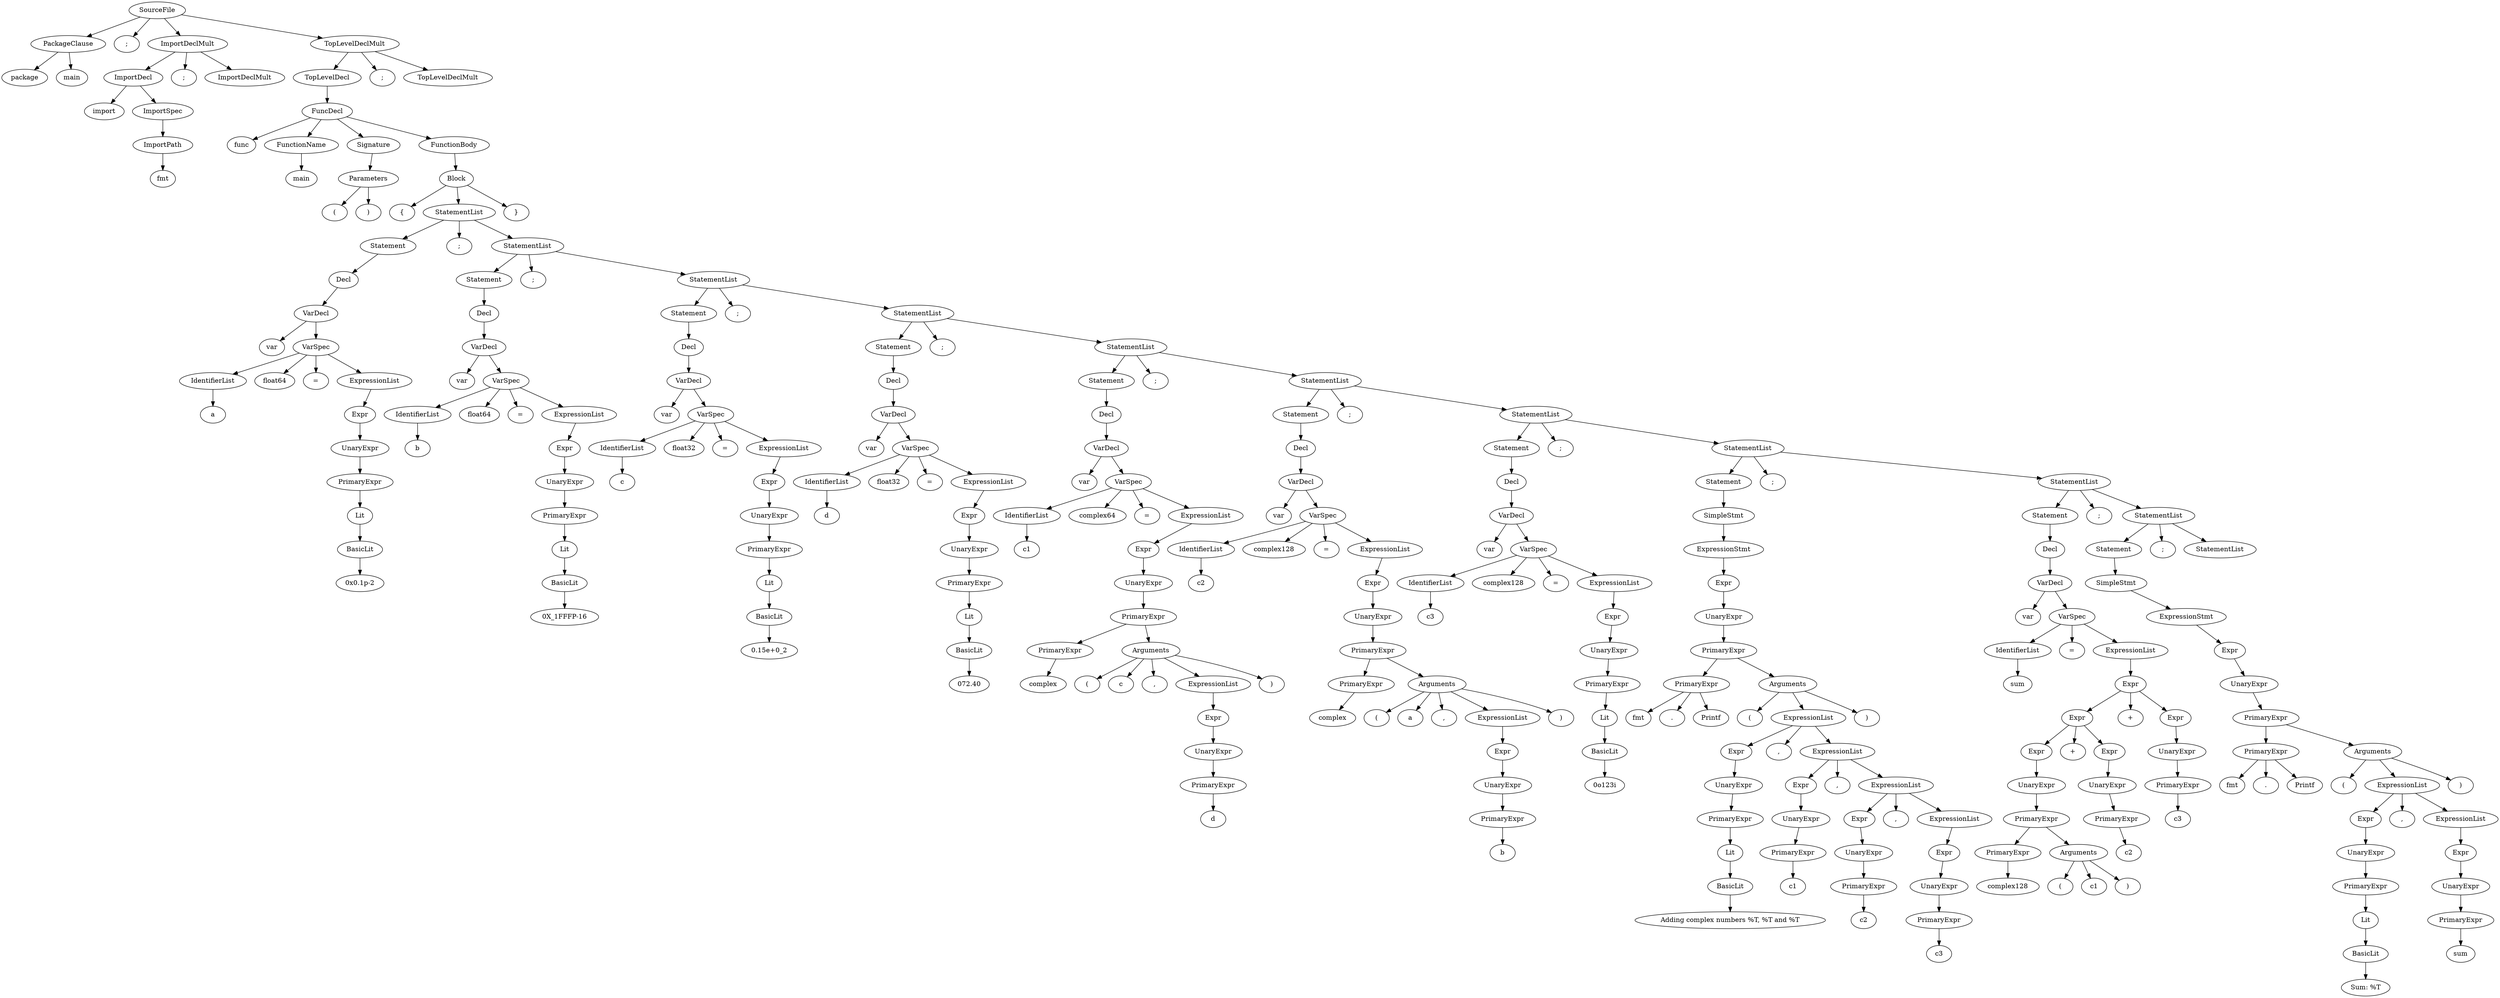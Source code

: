 digraph ParseTree {
0[label="SourceFile"]; 1[label="PackageClause"]; 0->1 ;
1[label="PackageClause"]; 2[label="package"]; 1->2 ;
1[label="PackageClause"]; 3[label="main"]; 1->3 ;
0[label="SourceFile"]; 4[label=";"]; 0->4 ;
0[label="SourceFile"]; 5[label="ImportDeclMult"]; 0->5 ;
5[label="ImportDeclMult"]; 6[label="ImportDecl"]; 5->6 ;
6[label="ImportDecl"]; 7[label="import"]; 6->7 ;
6[label="ImportDecl"]; 8[label="ImportSpec"]; 6->8 ;
8[label="ImportSpec"]; 9[label="ImportPath"]; 8->9 ;
9[label="ImportPath"]; 10[label="fmt"]; 9->10 ;
5[label="ImportDeclMult"]; 11[label=";"]; 5->11 ;
5[label="ImportDeclMult"]; 12[label="ImportDeclMult"]; 5->12 ;
0[label="SourceFile"]; 13[label="TopLevelDeclMult"]; 0->13 ;
13[label="TopLevelDeclMult"]; 14[label="TopLevelDecl"]; 13->14 ;
14[label="TopLevelDecl"]; 15[label="FuncDecl"]; 14->15 ;
15[label="FuncDecl"]; 16[label="func"]; 15->16 ;
15[label="FuncDecl"]; 17[label="FunctionName"]; 15->17 ;
17[label="FunctionName"]; 18[label="main"]; 17->18 ;
15[label="FuncDecl"]; 19[label="Signature"]; 15->19 ;
19[label="Signature"]; 20[label="Parameters"]; 19->20 ;
20[label="Parameters"]; 21[label="("]; 20->21 ;
20[label="Parameters"]; 22[label=")"]; 20->22 ;
15[label="FuncDecl"]; 23[label="FunctionBody"]; 15->23 ;
23[label="FunctionBody"]; 24[label="Block"]; 23->24 ;
24[label="Block"]; 25[label="{"]; 24->25 ;
24[label="Block"]; 26[label="StatementList"]; 24->26 ;
26[label="StatementList"]; 27[label="Statement"]; 26->27 ;
27[label="Statement"]; 28[label="Decl"]; 27->28 ;
28[label="Decl"]; 29[label="VarDecl"]; 28->29 ;
29[label="VarDecl"]; 30[label="var"]; 29->30 ;
29[label="VarDecl"]; 31[label="VarSpec"]; 29->31 ;
31[label="VarSpec"]; 32[label="IdentifierList"]; 31->32 ;
32[label="IdentifierList"]; 33[label="a"]; 32->33 ;
31[label="VarSpec"]; 34[label="float64"]; 31->34 ;
31[label="VarSpec"]; 35[label="="]; 31->35 ;
31[label="VarSpec"]; 36[label="ExpressionList"]; 31->36 ;
36[label="ExpressionList"]; 37[label="Expr"]; 36->37 ;
37[label="Expr"]; 38[label="UnaryExpr"]; 37->38 ;
38[label="UnaryExpr"]; 39[label="PrimaryExpr"]; 38->39 ;
39[label="PrimaryExpr"]; 40[label="Lit"]; 39->40 ;
40[label="Lit"]; 41[label="BasicLit"]; 40->41 ;
41[label="BasicLit"]; 42[label="0x0.1p-2"]; 41->42 ;
26[label="StatementList"]; 43[label=";"]; 26->43 ;
26[label="StatementList"]; 44[label="StatementList"]; 26->44 ;
44[label="StatementList"]; 45[label="Statement"]; 44->45 ;
45[label="Statement"]; 46[label="Decl"]; 45->46 ;
46[label="Decl"]; 47[label="VarDecl"]; 46->47 ;
47[label="VarDecl"]; 48[label="var"]; 47->48 ;
47[label="VarDecl"]; 49[label="VarSpec"]; 47->49 ;
49[label="VarSpec"]; 50[label="IdentifierList"]; 49->50 ;
50[label="IdentifierList"]; 51[label="b"]; 50->51 ;
49[label="VarSpec"]; 52[label="float64"]; 49->52 ;
49[label="VarSpec"]; 53[label="="]; 49->53 ;
49[label="VarSpec"]; 54[label="ExpressionList"]; 49->54 ;
54[label="ExpressionList"]; 55[label="Expr"]; 54->55 ;
55[label="Expr"]; 56[label="UnaryExpr"]; 55->56 ;
56[label="UnaryExpr"]; 57[label="PrimaryExpr"]; 56->57 ;
57[label="PrimaryExpr"]; 58[label="Lit"]; 57->58 ;
58[label="Lit"]; 59[label="BasicLit"]; 58->59 ;
59[label="BasicLit"]; 60[label="0X_1FFFP-16"]; 59->60 ;
44[label="StatementList"]; 61[label=";"]; 44->61 ;
44[label="StatementList"]; 62[label="StatementList"]; 44->62 ;
62[label="StatementList"]; 63[label="Statement"]; 62->63 ;
63[label="Statement"]; 64[label="Decl"]; 63->64 ;
64[label="Decl"]; 65[label="VarDecl"]; 64->65 ;
65[label="VarDecl"]; 66[label="var"]; 65->66 ;
65[label="VarDecl"]; 67[label="VarSpec"]; 65->67 ;
67[label="VarSpec"]; 68[label="IdentifierList"]; 67->68 ;
68[label="IdentifierList"]; 69[label="c"]; 68->69 ;
67[label="VarSpec"]; 70[label="float32"]; 67->70 ;
67[label="VarSpec"]; 71[label="="]; 67->71 ;
67[label="VarSpec"]; 72[label="ExpressionList"]; 67->72 ;
72[label="ExpressionList"]; 73[label="Expr"]; 72->73 ;
73[label="Expr"]; 74[label="UnaryExpr"]; 73->74 ;
74[label="UnaryExpr"]; 75[label="PrimaryExpr"]; 74->75 ;
75[label="PrimaryExpr"]; 76[label="Lit"]; 75->76 ;
76[label="Lit"]; 77[label="BasicLit"]; 76->77 ;
77[label="BasicLit"]; 78[label="0.15e+0_2"]; 77->78 ;
62[label="StatementList"]; 79[label=";"]; 62->79 ;
62[label="StatementList"]; 80[label="StatementList"]; 62->80 ;
80[label="StatementList"]; 81[label="Statement"]; 80->81 ;
81[label="Statement"]; 82[label="Decl"]; 81->82 ;
82[label="Decl"]; 83[label="VarDecl"]; 82->83 ;
83[label="VarDecl"]; 84[label="var"]; 83->84 ;
83[label="VarDecl"]; 85[label="VarSpec"]; 83->85 ;
85[label="VarSpec"]; 86[label="IdentifierList"]; 85->86 ;
86[label="IdentifierList"]; 87[label="d"]; 86->87 ;
85[label="VarSpec"]; 88[label="float32"]; 85->88 ;
85[label="VarSpec"]; 89[label="="]; 85->89 ;
85[label="VarSpec"]; 90[label="ExpressionList"]; 85->90 ;
90[label="ExpressionList"]; 91[label="Expr"]; 90->91 ;
91[label="Expr"]; 92[label="UnaryExpr"]; 91->92 ;
92[label="UnaryExpr"]; 93[label="PrimaryExpr"]; 92->93 ;
93[label="PrimaryExpr"]; 94[label="Lit"]; 93->94 ;
94[label="Lit"]; 95[label="BasicLit"]; 94->95 ;
95[label="BasicLit"]; 96[label="072.40"]; 95->96 ;
80[label="StatementList"]; 97[label=";"]; 80->97 ;
80[label="StatementList"]; 98[label="StatementList"]; 80->98 ;
98[label="StatementList"]; 99[label="Statement"]; 98->99 ;
99[label="Statement"]; 100[label="Decl"]; 99->100 ;
100[label="Decl"]; 101[label="VarDecl"]; 100->101 ;
101[label="VarDecl"]; 102[label="var"]; 101->102 ;
101[label="VarDecl"]; 103[label="VarSpec"]; 101->103 ;
103[label="VarSpec"]; 104[label="IdentifierList"]; 103->104 ;
104[label="IdentifierList"]; 105[label="c1"]; 104->105 ;
103[label="VarSpec"]; 106[label="complex64"]; 103->106 ;
103[label="VarSpec"]; 107[label="="]; 103->107 ;
103[label="VarSpec"]; 108[label="ExpressionList"]; 103->108 ;
108[label="ExpressionList"]; 109[label="Expr"]; 108->109 ;
109[label="Expr"]; 110[label="UnaryExpr"]; 109->110 ;
110[label="UnaryExpr"]; 111[label="PrimaryExpr"]; 110->111 ;
111[label="PrimaryExpr"]; 112[label="PrimaryExpr"]; 111->112 ;
112[label="PrimaryExpr"]; 113[label="complex"]; 112->113 ;
111[label="PrimaryExpr"]; 114[label="Arguments"]; 111->114 ;
114[label="Arguments"]; 115[label="("]; 114->115 ;
114[label="Arguments"]; 116[label="c"]; 114->116 ;
114[label="Arguments"]; 117[label=","]; 114->117 ;
114[label="Arguments"]; 118[label="ExpressionList"]; 114->118 ;
118[label="ExpressionList"]; 119[label="Expr"]; 118->119 ;
119[label="Expr"]; 120[label="UnaryExpr"]; 119->120 ;
120[label="UnaryExpr"]; 121[label="PrimaryExpr"]; 120->121 ;
121[label="PrimaryExpr"]; 122[label="d"]; 121->122 ;
114[label="Arguments"]; 123[label=")"]; 114->123 ;
98[label="StatementList"]; 124[label=";"]; 98->124 ;
98[label="StatementList"]; 125[label="StatementList"]; 98->125 ;
125[label="StatementList"]; 126[label="Statement"]; 125->126 ;
126[label="Statement"]; 127[label="Decl"]; 126->127 ;
127[label="Decl"]; 128[label="VarDecl"]; 127->128 ;
128[label="VarDecl"]; 129[label="var"]; 128->129 ;
128[label="VarDecl"]; 130[label="VarSpec"]; 128->130 ;
130[label="VarSpec"]; 131[label="IdentifierList"]; 130->131 ;
131[label="IdentifierList"]; 132[label="c2"]; 131->132 ;
130[label="VarSpec"]; 133[label="complex128"]; 130->133 ;
130[label="VarSpec"]; 134[label="="]; 130->134 ;
130[label="VarSpec"]; 135[label="ExpressionList"]; 130->135 ;
135[label="ExpressionList"]; 136[label="Expr"]; 135->136 ;
136[label="Expr"]; 137[label="UnaryExpr"]; 136->137 ;
137[label="UnaryExpr"]; 138[label="PrimaryExpr"]; 137->138 ;
138[label="PrimaryExpr"]; 139[label="PrimaryExpr"]; 138->139 ;
139[label="PrimaryExpr"]; 140[label="complex"]; 139->140 ;
138[label="PrimaryExpr"]; 141[label="Arguments"]; 138->141 ;
141[label="Arguments"]; 142[label="("]; 141->142 ;
141[label="Arguments"]; 143[label="a"]; 141->143 ;
141[label="Arguments"]; 144[label=","]; 141->144 ;
141[label="Arguments"]; 145[label="ExpressionList"]; 141->145 ;
145[label="ExpressionList"]; 146[label="Expr"]; 145->146 ;
146[label="Expr"]; 147[label="UnaryExpr"]; 146->147 ;
147[label="UnaryExpr"]; 148[label="PrimaryExpr"]; 147->148 ;
148[label="PrimaryExpr"]; 149[label="b"]; 148->149 ;
141[label="Arguments"]; 150[label=")"]; 141->150 ;
125[label="StatementList"]; 151[label=";"]; 125->151 ;
125[label="StatementList"]; 152[label="StatementList"]; 125->152 ;
152[label="StatementList"]; 153[label="Statement"]; 152->153 ;
153[label="Statement"]; 154[label="Decl"]; 153->154 ;
154[label="Decl"]; 155[label="VarDecl"]; 154->155 ;
155[label="VarDecl"]; 156[label="var"]; 155->156 ;
155[label="VarDecl"]; 157[label="VarSpec"]; 155->157 ;
157[label="VarSpec"]; 158[label="IdentifierList"]; 157->158 ;
158[label="IdentifierList"]; 159[label="c3"]; 158->159 ;
157[label="VarSpec"]; 160[label="complex128"]; 157->160 ;
157[label="VarSpec"]; 161[label="="]; 157->161 ;
157[label="VarSpec"]; 162[label="ExpressionList"]; 157->162 ;
162[label="ExpressionList"]; 163[label="Expr"]; 162->163 ;
163[label="Expr"]; 164[label="UnaryExpr"]; 163->164 ;
164[label="UnaryExpr"]; 165[label="PrimaryExpr"]; 164->165 ;
165[label="PrimaryExpr"]; 166[label="Lit"]; 165->166 ;
166[label="Lit"]; 167[label="BasicLit"]; 166->167 ;
167[label="BasicLit"]; 168[label="0o123i"]; 167->168 ;
152[label="StatementList"]; 169[label=";"]; 152->169 ;
152[label="StatementList"]; 170[label="StatementList"]; 152->170 ;
170[label="StatementList"]; 171[label="Statement"]; 170->171 ;
171[label="Statement"]; 172[label="SimpleStmt"]; 171->172 ;
172[label="SimpleStmt"]; 173[label="ExpressionStmt"]; 172->173 ;
173[label="ExpressionStmt"]; 174[label="Expr"]; 173->174 ;
174[label="Expr"]; 175[label="UnaryExpr"]; 174->175 ;
175[label="UnaryExpr"]; 176[label="PrimaryExpr"]; 175->176 ;
176[label="PrimaryExpr"]; 177[label="PrimaryExpr"]; 176->177 ;
177[label="PrimaryExpr"]; 178[label="fmt"]; 177->178 ;
177[label="PrimaryExpr"]; 179[label="."]; 177->179 ;
177[label="PrimaryExpr"]; 180[label="Printf"]; 177->180 ;
176[label="PrimaryExpr"]; 181[label="Arguments"]; 176->181 ;
181[label="Arguments"]; 182[label="("]; 181->182 ;
181[label="Arguments"]; 183[label="ExpressionList"]; 181->183 ;
183[label="ExpressionList"]; 184[label="Expr"]; 183->184 ;
184[label="Expr"]; 185[label="UnaryExpr"]; 184->185 ;
185[label="UnaryExpr"]; 186[label="PrimaryExpr"]; 185->186 ;
186[label="PrimaryExpr"]; 187[label="Lit"]; 186->187 ;
187[label="Lit"]; 188[label="BasicLit"]; 187->188 ;
188[label="BasicLit"]; 189[label="Adding complex numbers %T, %T and %T\n"]; 188->189 ;
183[label="ExpressionList"]; 190[label=","]; 183->190 ;
183[label="ExpressionList"]; 191[label="ExpressionList"]; 183->191 ;
191[label="ExpressionList"]; 192[label="Expr"]; 191->192 ;
192[label="Expr"]; 193[label="UnaryExpr"]; 192->193 ;
193[label="UnaryExpr"]; 194[label="PrimaryExpr"]; 193->194 ;
194[label="PrimaryExpr"]; 195[label="c1"]; 194->195 ;
191[label="ExpressionList"]; 196[label=","]; 191->196 ;
191[label="ExpressionList"]; 197[label="ExpressionList"]; 191->197 ;
197[label="ExpressionList"]; 198[label="Expr"]; 197->198 ;
198[label="Expr"]; 199[label="UnaryExpr"]; 198->199 ;
199[label="UnaryExpr"]; 200[label="PrimaryExpr"]; 199->200 ;
200[label="PrimaryExpr"]; 201[label="c2"]; 200->201 ;
197[label="ExpressionList"]; 202[label=","]; 197->202 ;
197[label="ExpressionList"]; 203[label="ExpressionList"]; 197->203 ;
203[label="ExpressionList"]; 204[label="Expr"]; 203->204 ;
204[label="Expr"]; 205[label="UnaryExpr"]; 204->205 ;
205[label="UnaryExpr"]; 206[label="PrimaryExpr"]; 205->206 ;
206[label="PrimaryExpr"]; 207[label="c3"]; 206->207 ;
181[label="Arguments"]; 208[label=")"]; 181->208 ;
170[label="StatementList"]; 209[label=";"]; 170->209 ;
170[label="StatementList"]; 210[label="StatementList"]; 170->210 ;
210[label="StatementList"]; 211[label="Statement"]; 210->211 ;
211[label="Statement"]; 212[label="Decl"]; 211->212 ;
212[label="Decl"]; 213[label="VarDecl"]; 212->213 ;
213[label="VarDecl"]; 214[label="var"]; 213->214 ;
213[label="VarDecl"]; 215[label="VarSpec"]; 213->215 ;
215[label="VarSpec"]; 216[label="IdentifierList"]; 215->216 ;
216[label="IdentifierList"]; 217[label="sum"]; 216->217 ;
215[label="VarSpec"]; 218[label="="]; 215->218 ;
215[label="VarSpec"]; 219[label="ExpressionList"]; 215->219 ;
219[label="ExpressionList"]; 220[label="Expr"]; 219->220 ;
220[label="Expr"]; 221[label="Expr"]; 220->221 ;
221[label="Expr"]; 222[label="Expr"]; 221->222 ;
222[label="Expr"]; 223[label="UnaryExpr"]; 222->223 ;
223[label="UnaryExpr"]; 224[label="PrimaryExpr"]; 223->224 ;
224[label="PrimaryExpr"]; 225[label="PrimaryExpr"]; 224->225 ;
225[label="PrimaryExpr"]; 226[label="complex128"]; 225->226 ;
224[label="PrimaryExpr"]; 227[label="Arguments"]; 224->227 ;
227[label="Arguments"]; 228[label="("]; 227->228 ;
227[label="Arguments"]; 229[label="c1"]; 227->229 ;
227[label="Arguments"]; 230[label=")"]; 227->230 ;
221[label="Expr"]; 231[label="+"]; 221->231 ;
221[label="Expr"]; 232[label="Expr"]; 221->232 ;
232[label="Expr"]; 233[label="UnaryExpr"]; 232->233 ;
233[label="UnaryExpr"]; 234[label="PrimaryExpr"]; 233->234 ;
234[label="PrimaryExpr"]; 235[label="c2"]; 234->235 ;
220[label="Expr"]; 236[label="+"]; 220->236 ;
220[label="Expr"]; 237[label="Expr"]; 220->237 ;
237[label="Expr"]; 238[label="UnaryExpr"]; 237->238 ;
238[label="UnaryExpr"]; 239[label="PrimaryExpr"]; 238->239 ;
239[label="PrimaryExpr"]; 240[label="c3"]; 239->240 ;
210[label="StatementList"]; 241[label=";"]; 210->241 ;
210[label="StatementList"]; 242[label="StatementList"]; 210->242 ;
242[label="StatementList"]; 243[label="Statement"]; 242->243 ;
243[label="Statement"]; 244[label="SimpleStmt"]; 243->244 ;
244[label="SimpleStmt"]; 245[label="ExpressionStmt"]; 244->245 ;
245[label="ExpressionStmt"]; 246[label="Expr"]; 245->246 ;
246[label="Expr"]; 247[label="UnaryExpr"]; 246->247 ;
247[label="UnaryExpr"]; 248[label="PrimaryExpr"]; 247->248 ;
248[label="PrimaryExpr"]; 249[label="PrimaryExpr"]; 248->249 ;
249[label="PrimaryExpr"]; 250[label="fmt"]; 249->250 ;
249[label="PrimaryExpr"]; 251[label="."]; 249->251 ;
249[label="PrimaryExpr"]; 252[label="Printf"]; 249->252 ;
248[label="PrimaryExpr"]; 253[label="Arguments"]; 248->253 ;
253[label="Arguments"]; 254[label="("]; 253->254 ;
253[label="Arguments"]; 255[label="ExpressionList"]; 253->255 ;
255[label="ExpressionList"]; 256[label="Expr"]; 255->256 ;
256[label="Expr"]; 257[label="UnaryExpr"]; 256->257 ;
257[label="UnaryExpr"]; 258[label="PrimaryExpr"]; 257->258 ;
258[label="PrimaryExpr"]; 259[label="Lit"]; 258->259 ;
259[label="Lit"]; 260[label="BasicLit"]; 259->260 ;
260[label="BasicLit"]; 261[label="Sum: %T\n"]; 260->261 ;
255[label="ExpressionList"]; 262[label=","]; 255->262 ;
255[label="ExpressionList"]; 263[label="ExpressionList"]; 255->263 ;
263[label="ExpressionList"]; 264[label="Expr"]; 263->264 ;
264[label="Expr"]; 265[label="UnaryExpr"]; 264->265 ;
265[label="UnaryExpr"]; 266[label="PrimaryExpr"]; 265->266 ;
266[label="PrimaryExpr"]; 267[label="sum"]; 266->267 ;
253[label="Arguments"]; 268[label=")"]; 253->268 ;
242[label="StatementList"]; 269[label=";"]; 242->269 ;
242[label="StatementList"]; 270[label="StatementList"]; 242->270 ;
24[label="Block"]; 271[label="}"]; 24->271 ;
13[label="TopLevelDeclMult"]; 272[label=";"]; 13->272 ;
13[label="TopLevelDeclMult"]; 273[label="TopLevelDeclMult"]; 13->273 ;
}